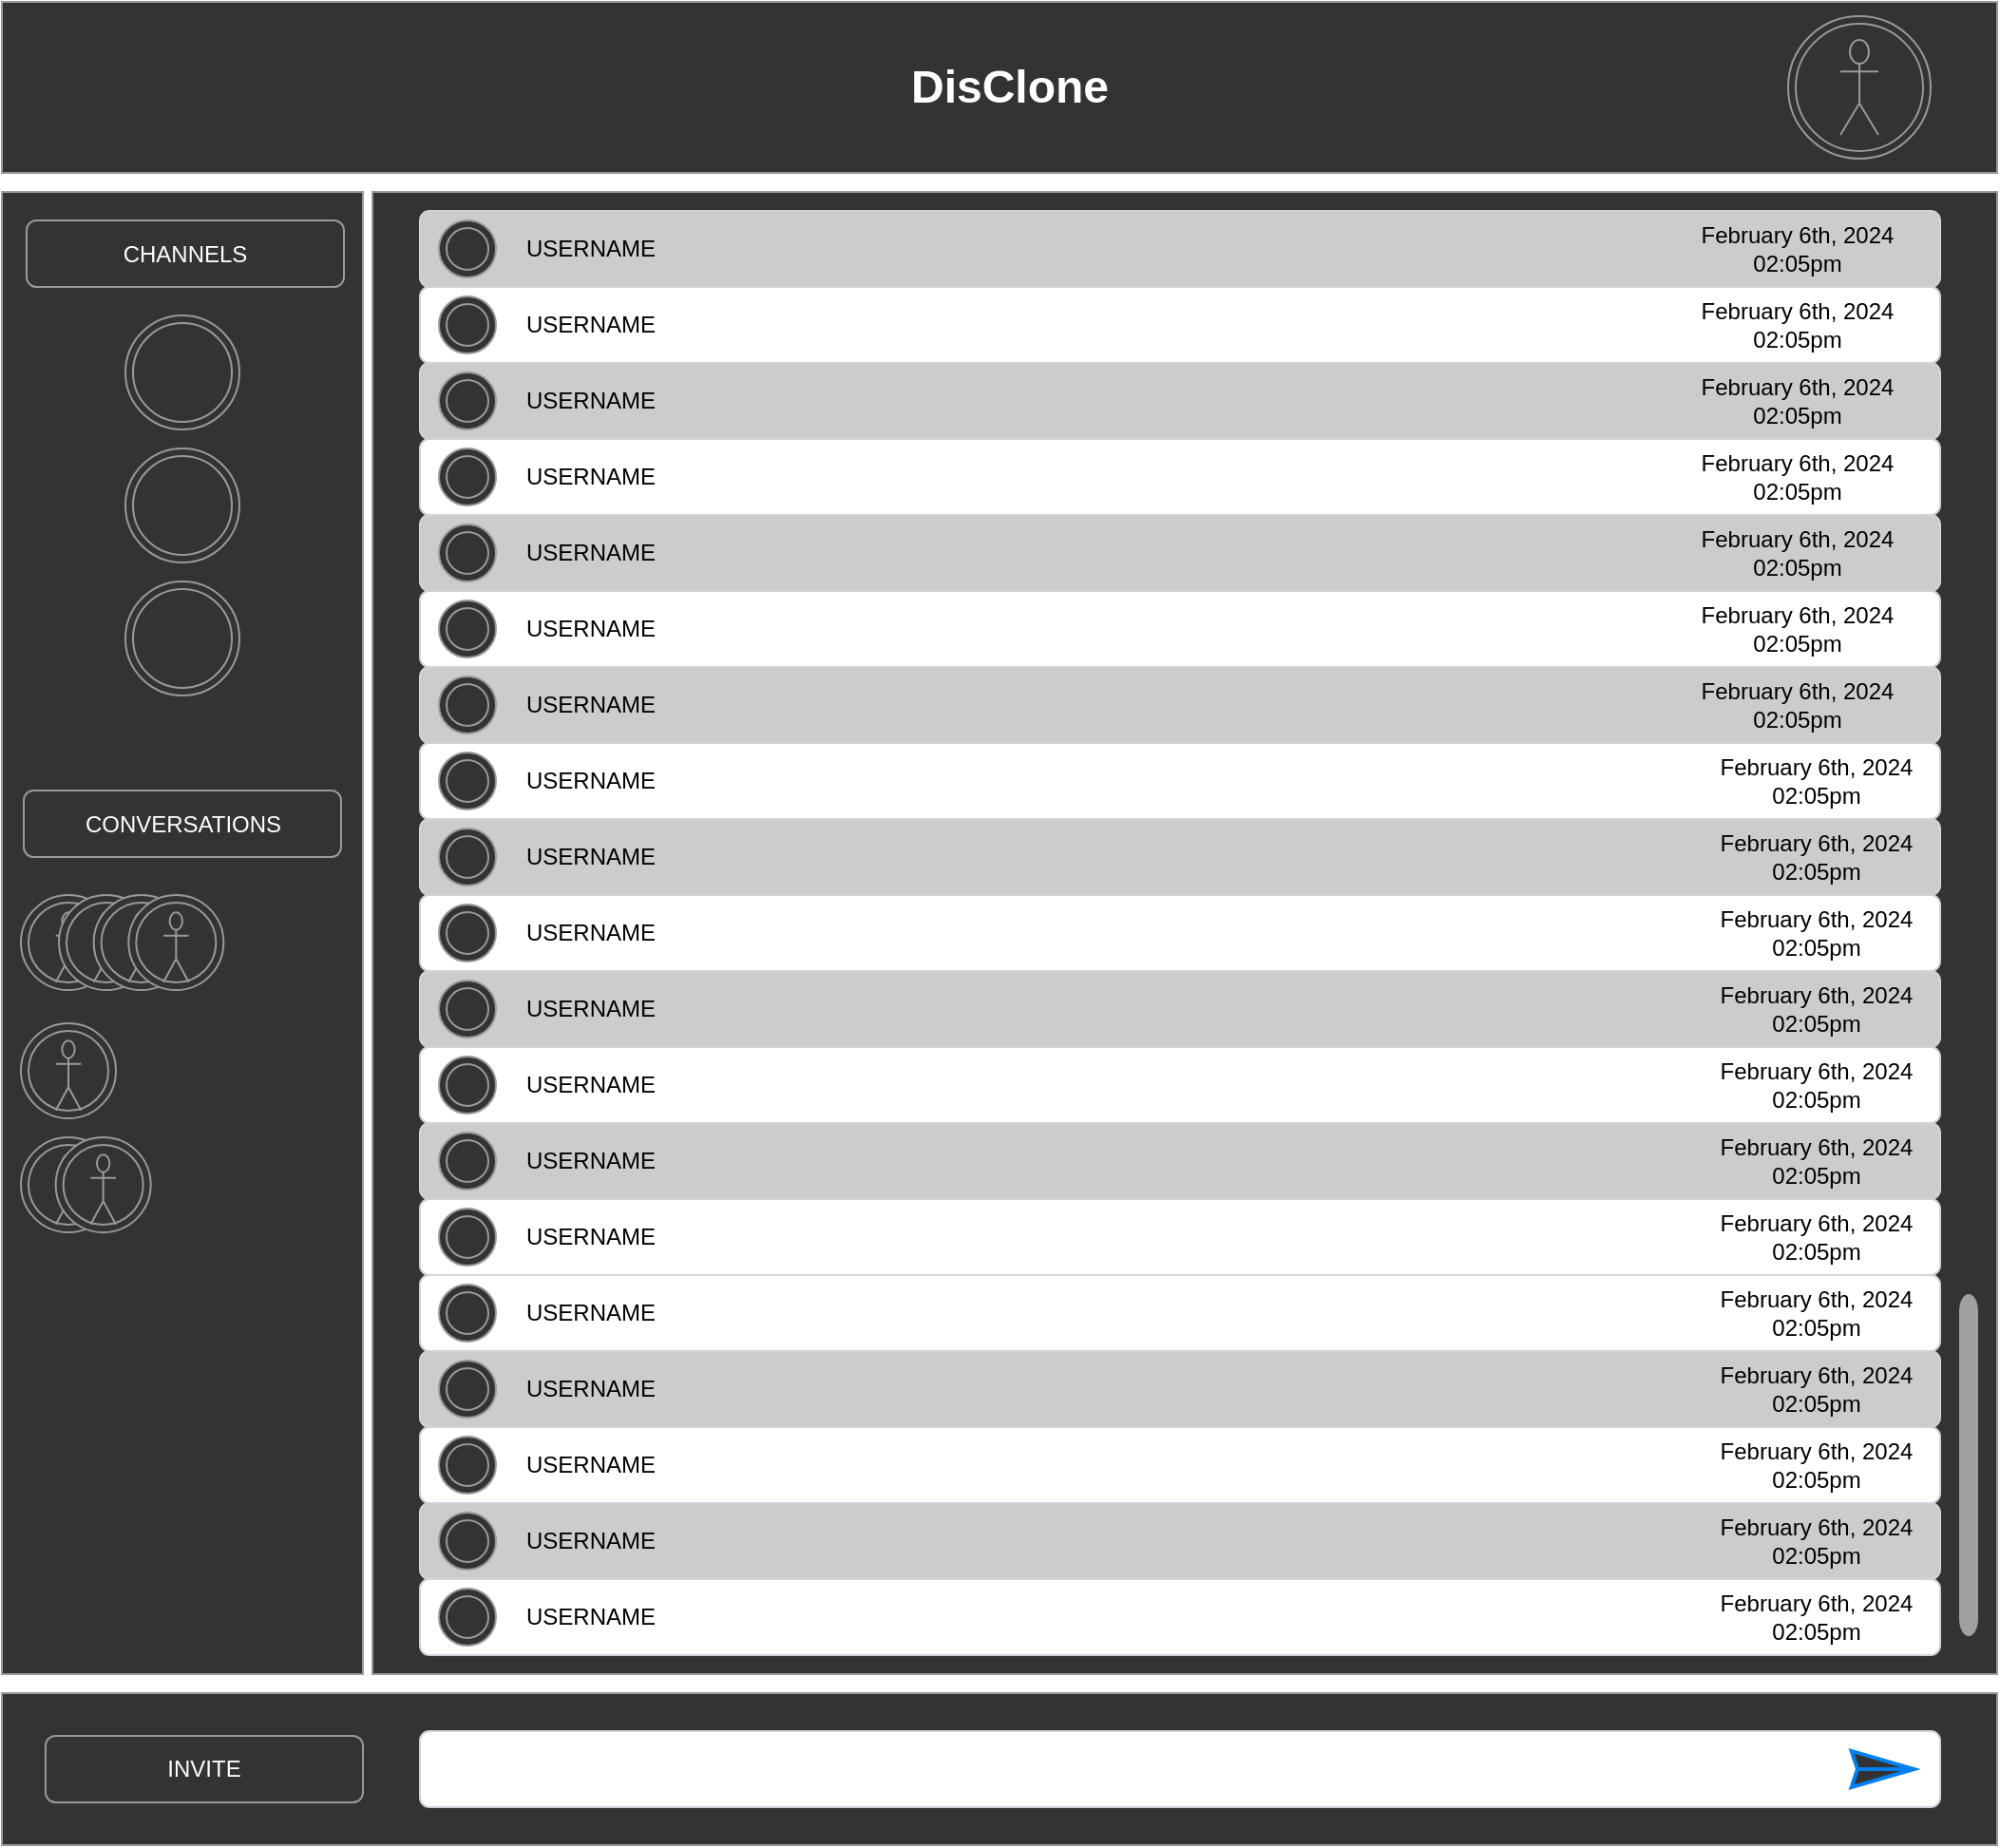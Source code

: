 <mxfile>
    <diagram id="7JCT6VPmBHSt-tSmqsZp" name="Page-1">
        <mxGraphModel dx="2424" dy="3237" grid="1" gridSize="10" guides="1" tooltips="1" connect="1" arrows="1" fold="1" page="1" pageScale="1" pageWidth="1200" pageHeight="1920" math="0" shadow="0">
            <root>
                <mxCell id="0"/>
                <mxCell id="1" parent="0"/>
                <mxCell id="115" value="" style="rounded=0;whiteSpace=wrap;html=1;shadow=0;glass=0;labelBackgroundColor=#000000;sketch=0;strokeColor=#999999;fontColor=#000000;fillColor=#333333;" parent="1" vertex="1">
                    <mxGeometry x="-80" y="440" width="1050" height="80" as="geometry"/>
                </mxCell>
                <mxCell id="37" value="" style="rounded=0;whiteSpace=wrap;html=1;strokeColor=#999999;fillColor=#333333;perimeterSpacing=0;glass=0;shadow=0;" parent="1" vertex="1">
                    <mxGeometry x="115" y="-350" width="855" height="780" as="geometry"/>
                </mxCell>
                <mxCell id="12" value="" style="html=1;shadow=0;dashed=0;shape=mxgraph.bootstrap.rrect;rSize=5;strokeColor=#CED4DA;html=1;whiteSpace=wrap;fillColor=#FFFFFF;fontColor=#7D868C;align=left;spacing=15;spacingLeft=40;fontSize=14;" parent="1" vertex="1">
                    <mxGeometry x="140" y="380" width="800" height="40" as="geometry"/>
                </mxCell>
                <mxCell id="15" value="" style="html=1;shadow=0;dashed=0;shape=mxgraph.bootstrap.rrect;rSize=5;strokeColor=#CED4DA;html=1;whiteSpace=wrap;fillColor=#CCCCCC;fontColor=#7D868C;align=left;spacing=15;spacingLeft=40;fontSize=14;" parent="1" vertex="1">
                    <mxGeometry x="140" y="340" width="800" height="40" as="geometry"/>
                </mxCell>
                <mxCell id="16" value="" style="html=1;shadow=0;dashed=0;shape=mxgraph.bootstrap.rrect;rSize=5;strokeColor=#CED4DA;html=1;whiteSpace=wrap;fillColor=#FFFFFF;fontColor=#7D868C;align=left;spacing=15;spacingLeft=40;fontSize=14;" parent="1" vertex="1">
                    <mxGeometry x="140" y="300" width="800" height="40" as="geometry"/>
                </mxCell>
                <mxCell id="17" value="" style="html=1;shadow=0;dashed=0;shape=mxgraph.bootstrap.rrect;rSize=5;strokeColor=#CED4DA;html=1;whiteSpace=wrap;fillColor=#FFFFFF;fontColor=#7D868C;align=left;spacing=15;spacingLeft=40;fontSize=14;" parent="1" vertex="1">
                    <mxGeometry x="140" y="220" width="800" height="40" as="geometry"/>
                </mxCell>
                <mxCell id="18" value="" style="html=1;shadow=0;dashed=0;shape=mxgraph.bootstrap.rrect;rSize=5;strokeColor=#CED4DA;html=1;whiteSpace=wrap;fillColor=#CCCCCC;fontColor=#7D868C;align=left;spacing=15;spacingLeft=40;fontSize=14;" parent="1" vertex="1">
                    <mxGeometry x="140" y="260" width="800" height="40" as="geometry"/>
                </mxCell>
                <mxCell id="19" value="" style="html=1;shadow=0;dashed=0;shape=mxgraph.bootstrap.rrect;rSize=5;strokeColor=#CED4DA;html=1;whiteSpace=wrap;fillColor=#CCCCCC;fontColor=#7D868C;align=left;spacing=15;spacingLeft=40;fontSize=14;" parent="1" vertex="1">
                    <mxGeometry x="140" y="140" width="800" height="40" as="geometry"/>
                </mxCell>
                <mxCell id="20" value="" style="html=1;shadow=0;dashed=0;shape=mxgraph.bootstrap.rrect;rSize=5;strokeColor=#CED4DA;html=1;whiteSpace=wrap;fillColor=#CCCCCC;fontColor=#7D868C;align=left;spacing=15;spacingLeft=40;fontSize=14;" parent="1" vertex="1">
                    <mxGeometry x="140" y="60" width="800" height="40" as="geometry"/>
                </mxCell>
                <mxCell id="21" value="" style="html=1;shadow=0;dashed=0;shape=mxgraph.bootstrap.rrect;rSize=5;strokeColor=#CED4DA;html=1;whiteSpace=wrap;fillColor=#CCCCCC;fontColor=#7D868C;align=left;spacing=15;spacingLeft=40;fontSize=14;" parent="1" vertex="1">
                    <mxGeometry x="140" y="-20" width="800" height="40" as="geometry"/>
                </mxCell>
                <mxCell id="22" value="" style="html=1;shadow=0;dashed=0;shape=mxgraph.bootstrap.rrect;rSize=5;strokeColor=#CED4DA;html=1;whiteSpace=wrap;fillColor=#CCCCCC;fontColor=#7D868C;align=left;spacing=15;spacingLeft=40;fontSize=14;" parent="1" vertex="1">
                    <mxGeometry x="140" y="-100" width="800" height="40" as="geometry"/>
                </mxCell>
                <mxCell id="23" value="" style="html=1;shadow=0;dashed=0;shape=mxgraph.bootstrap.rrect;rSize=5;strokeColor=#CED4DA;html=1;whiteSpace=wrap;fillColor=#CCCCCC;fontColor=#7D868C;align=left;spacing=15;spacingLeft=40;fontSize=14;" parent="1" vertex="1">
                    <mxGeometry x="140" y="-180" width="800" height="40" as="geometry"/>
                </mxCell>
                <mxCell id="24" value="" style="html=1;shadow=0;dashed=0;shape=mxgraph.bootstrap.rrect;rSize=5;strokeColor=#CED4DA;html=1;whiteSpace=wrap;fillColor=#CCCCCC;fontColor=#7D868C;align=left;spacing=15;spacingLeft=40;fontSize=14;" parent="1" vertex="1">
                    <mxGeometry x="140" y="-260" width="800" height="40" as="geometry"/>
                </mxCell>
                <mxCell id="25" value="" style="html=1;shadow=0;dashed=0;shape=mxgraph.bootstrap.rrect;rSize=5;strokeColor=#CED4DA;html=1;whiteSpace=wrap;fillColor=#CCCCCC;fontColor=#7D868C;align=left;spacing=15;spacingLeft=40;fontSize=14;" parent="1" vertex="1">
                    <mxGeometry x="140" y="-340" width="800" height="40" as="geometry"/>
                </mxCell>
                <mxCell id="26" value="" style="html=1;shadow=0;dashed=0;shape=mxgraph.bootstrap.rrect;rSize=5;strokeColor=#CED4DA;html=1;whiteSpace=wrap;fillColor=#FFFFFF;fontColor=#7D868C;align=left;spacing=15;spacingLeft=40;fontSize=14;" parent="1" vertex="1">
                    <mxGeometry x="140" y="180" width="800" height="40" as="geometry"/>
                </mxCell>
                <mxCell id="27" value="" style="html=1;shadow=0;dashed=0;shape=mxgraph.bootstrap.rrect;rSize=5;strokeColor=#CED4DA;html=1;whiteSpace=wrap;fillColor=#FFFFFF;fontColor=#7D868C;align=left;spacing=15;spacingLeft=40;fontSize=14;" parent="1" vertex="1">
                    <mxGeometry x="140" y="100" width="800" height="40" as="geometry"/>
                </mxCell>
                <mxCell id="28" value="" style="html=1;shadow=0;dashed=0;shape=mxgraph.bootstrap.rrect;rSize=5;strokeColor=#CED4DA;html=1;whiteSpace=wrap;fillColor=#FFFFFF;fontColor=#7D868C;align=left;spacing=15;spacingLeft=40;fontSize=14;" parent="1" vertex="1">
                    <mxGeometry x="140" y="20" width="800" height="40" as="geometry"/>
                </mxCell>
                <mxCell id="29" value="" style="html=1;shadow=0;dashed=0;shape=mxgraph.bootstrap.rrect;rSize=5;strokeColor=#CED4DA;html=1;whiteSpace=wrap;fillColor=#FFFFFF;fontColor=#7D868C;align=left;spacing=15;spacingLeft=40;fontSize=14;" parent="1" vertex="1">
                    <mxGeometry x="140" y="-60" width="800" height="40" as="geometry"/>
                </mxCell>
                <mxCell id="30" value="" style="html=1;shadow=0;dashed=0;shape=mxgraph.bootstrap.rrect;rSize=5;strokeColor=#CED4DA;html=1;whiteSpace=wrap;fillColor=#FFFFFF;fontColor=#7D868C;align=left;spacing=15;spacingLeft=40;fontSize=14;" parent="1" vertex="1">
                    <mxGeometry x="140" y="-140" width="800" height="40" as="geometry"/>
                </mxCell>
                <mxCell id="31" value="" style="html=1;shadow=0;dashed=0;shape=mxgraph.bootstrap.rrect;rSize=5;strokeColor=#CED4DA;html=1;whiteSpace=wrap;fillColor=#FFFFFF;fontColor=#7D868C;align=left;spacing=15;spacingLeft=40;fontSize=14;" parent="1" vertex="1">
                    <mxGeometry x="140" y="-220" width="800" height="40" as="geometry"/>
                </mxCell>
                <mxCell id="32" value="" style="html=1;shadow=0;dashed=0;shape=mxgraph.bootstrap.rrect;rSize=5;strokeColor=#CED4DA;html=1;whiteSpace=wrap;fillColor=#FFFFFF;fontColor=#7D868C;align=left;spacing=15;spacingLeft=40;fontSize=14;" parent="1" vertex="1">
                    <mxGeometry x="140" y="-300" width="800" height="40" as="geometry"/>
                </mxCell>
                <mxCell id="33" value="" style="html=1;verticalLabelPosition=bottom;labelBackgroundColor=#ffffff;verticalAlign=top;shadow=0;dashed=0;strokeWidth=2;shape=mxgraph.ios7.misc.scroll_(vertical);fillColor=#a0a0a0;strokeColor=#999999;" parent="1" vertex="1">
                    <mxGeometry x="950" y="230" width="10" height="180" as="geometry"/>
                </mxCell>
                <mxCell id="39" value="" style="html=1;shadow=0;dashed=0;shape=mxgraph.bootstrap.rrect;rSize=5;strokeColor=#CED4DA;html=1;whiteSpace=wrap;fillColor=#FFFFFF;fontColor=#7D868C;align=left;spacing=15;spacingLeft=40;fontSize=14;" parent="1" vertex="1">
                    <mxGeometry x="140" y="460" width="800" height="40" as="geometry"/>
                </mxCell>
                <mxCell id="40" value="" style="ellipse;shape=doubleEllipse;whiteSpace=wrap;html=1;aspect=fixed;rounded=0;shadow=0;glass=0;sketch=0;strokeColor=#999999;fillColor=#333333;" parent="1" vertex="1">
                    <mxGeometry x="150" y="385" width="30" height="30" as="geometry"/>
                </mxCell>
                <mxCell id="41" value="" style="ellipse;shape=doubleEllipse;whiteSpace=wrap;html=1;aspect=fixed;rounded=0;shadow=0;glass=0;sketch=0;strokeColor=#999999;fillColor=#333333;" parent="1" vertex="1">
                    <mxGeometry x="150" y="345" width="30" height="30" as="geometry"/>
                </mxCell>
                <mxCell id="42" value="" style="ellipse;shape=doubleEllipse;whiteSpace=wrap;html=1;aspect=fixed;rounded=0;shadow=0;glass=0;sketch=0;strokeColor=#999999;fillColor=#333333;" parent="1" vertex="1">
                    <mxGeometry x="150" y="305" width="30" height="30" as="geometry"/>
                </mxCell>
                <mxCell id="43" value="" style="ellipse;shape=doubleEllipse;whiteSpace=wrap;html=1;aspect=fixed;rounded=0;shadow=0;glass=0;sketch=0;strokeColor=#999999;fillColor=#333333;" parent="1" vertex="1">
                    <mxGeometry x="150" y="265" width="30" height="30" as="geometry"/>
                </mxCell>
                <mxCell id="44" value="" style="ellipse;shape=doubleEllipse;whiteSpace=wrap;html=1;aspect=fixed;rounded=0;shadow=0;glass=0;sketch=0;strokeColor=#999999;fillColor=#333333;" parent="1" vertex="1">
                    <mxGeometry x="150" y="225" width="30" height="30" as="geometry"/>
                </mxCell>
                <mxCell id="45" value="" style="ellipse;shape=doubleEllipse;whiteSpace=wrap;html=1;aspect=fixed;rounded=0;shadow=0;glass=0;sketch=0;strokeColor=#999999;fillColor=#333333;" parent="1" vertex="1">
                    <mxGeometry x="150" y="185" width="30" height="30" as="geometry"/>
                </mxCell>
                <mxCell id="52" value="" style="ellipse;shape=doubleEllipse;whiteSpace=wrap;html=1;aspect=fixed;rounded=0;shadow=0;glass=0;sketch=0;strokeColor=#999999;fillColor=#333333;" parent="1" vertex="1">
                    <mxGeometry x="150" y="145" width="30" height="30" as="geometry"/>
                </mxCell>
                <mxCell id="53" value="" style="ellipse;shape=doubleEllipse;whiteSpace=wrap;html=1;aspect=fixed;rounded=0;shadow=0;glass=0;sketch=0;strokeColor=#999999;fillColor=#333333;" parent="1" vertex="1">
                    <mxGeometry x="150" y="105" width="30" height="30" as="geometry"/>
                </mxCell>
                <mxCell id="54" value="" style="ellipse;shape=doubleEllipse;whiteSpace=wrap;html=1;aspect=fixed;rounded=0;shadow=0;glass=0;sketch=0;strokeColor=#999999;fillColor=#333333;" parent="1" vertex="1">
                    <mxGeometry x="150" y="65" width="30" height="30" as="geometry"/>
                </mxCell>
                <mxCell id="55" value="" style="ellipse;shape=doubleEllipse;whiteSpace=wrap;html=1;aspect=fixed;rounded=0;shadow=0;glass=0;sketch=0;strokeColor=#999999;fillColor=#333333;" parent="1" vertex="1">
                    <mxGeometry x="150" y="25" width="30" height="30" as="geometry"/>
                </mxCell>
                <mxCell id="56" value="" style="ellipse;shape=doubleEllipse;whiteSpace=wrap;html=1;aspect=fixed;rounded=0;shadow=0;glass=0;sketch=0;strokeColor=#999999;fillColor=#333333;" parent="1" vertex="1">
                    <mxGeometry x="150" y="-15" width="30" height="30" as="geometry"/>
                </mxCell>
                <mxCell id="57" value="" style="ellipse;shape=doubleEllipse;whiteSpace=wrap;html=1;aspect=fixed;rounded=0;shadow=0;glass=0;sketch=0;strokeColor=#999999;fillColor=#333333;" parent="1" vertex="1">
                    <mxGeometry x="150" y="-55" width="30" height="30" as="geometry"/>
                </mxCell>
                <mxCell id="58" value="" style="ellipse;shape=doubleEllipse;whiteSpace=wrap;html=1;aspect=fixed;rounded=0;shadow=0;glass=0;sketch=0;strokeColor=#999999;fillColor=#333333;" parent="1" vertex="1">
                    <mxGeometry x="150" y="-95" width="30" height="30" as="geometry"/>
                </mxCell>
                <mxCell id="59" value="" style="ellipse;shape=doubleEllipse;whiteSpace=wrap;html=1;aspect=fixed;rounded=0;shadow=0;glass=0;sketch=0;strokeColor=#999999;fillColor=#333333;" parent="1" vertex="1">
                    <mxGeometry x="150" y="-135" width="30" height="30" as="geometry"/>
                </mxCell>
                <mxCell id="60" value="" style="ellipse;shape=doubleEllipse;whiteSpace=wrap;html=1;aspect=fixed;rounded=0;shadow=0;glass=0;sketch=0;strokeColor=#999999;fillColor=#333333;" parent="1" vertex="1">
                    <mxGeometry x="150" y="-175" width="30" height="30" as="geometry"/>
                </mxCell>
                <mxCell id="61" value="" style="ellipse;shape=doubleEllipse;whiteSpace=wrap;html=1;aspect=fixed;rounded=0;shadow=0;glass=0;sketch=0;strokeColor=#999999;fillColor=#333333;" parent="1" vertex="1">
                    <mxGeometry x="150" y="-215" width="30" height="30" as="geometry"/>
                </mxCell>
                <mxCell id="62" value="" style="ellipse;shape=doubleEllipse;whiteSpace=wrap;html=1;aspect=fixed;rounded=0;shadow=0;glass=0;sketch=0;strokeColor=#999999;fillColor=#333333;" parent="1" vertex="1">
                    <mxGeometry x="150" y="-255" width="30" height="30" as="geometry"/>
                </mxCell>
                <mxCell id="63" value="" style="ellipse;shape=doubleEllipse;whiteSpace=wrap;html=1;aspect=fixed;rounded=0;shadow=0;glass=0;sketch=0;strokeColor=#999999;fillColor=#333333;" parent="1" vertex="1">
                    <mxGeometry x="150" y="-295" width="30" height="30" as="geometry"/>
                </mxCell>
                <mxCell id="64" value="" style="ellipse;shape=doubleEllipse;whiteSpace=wrap;html=1;aspect=fixed;rounded=0;shadow=0;glass=0;sketch=0;strokeColor=#999999;fillColor=#333333;" parent="1" vertex="1">
                    <mxGeometry x="150" y="-335" width="30" height="30" as="geometry"/>
                </mxCell>
                <mxCell id="65" value="&lt;font color=&quot;#000000&quot;&gt;USERNAME&lt;/font&gt;" style="text;html=1;align=center;verticalAlign=middle;whiteSpace=wrap;rounded=0;shadow=0;glass=0;sketch=0;" parent="1" vertex="1">
                    <mxGeometry x="190" y="385" width="80" height="30" as="geometry"/>
                </mxCell>
                <mxCell id="66" value="&lt;font color=&quot;#000000&quot;&gt;USERNAME&lt;/font&gt;" style="text;html=1;align=center;verticalAlign=middle;whiteSpace=wrap;rounded=0;shadow=0;glass=0;sketch=0;" parent="1" vertex="1">
                    <mxGeometry x="190" y="345" width="80" height="30" as="geometry"/>
                </mxCell>
                <mxCell id="67" value="&lt;font color=&quot;#000000&quot;&gt;USERNAME&lt;/font&gt;" style="text;html=1;align=center;verticalAlign=middle;whiteSpace=wrap;rounded=0;shadow=0;glass=0;sketch=0;" parent="1" vertex="1">
                    <mxGeometry x="190" y="305" width="80" height="30" as="geometry"/>
                </mxCell>
                <mxCell id="68" value="&lt;font color=&quot;#000000&quot;&gt;USERNAME&lt;/font&gt;" style="text;html=1;align=center;verticalAlign=middle;whiteSpace=wrap;rounded=0;shadow=0;glass=0;sketch=0;" parent="1" vertex="1">
                    <mxGeometry x="190" y="265" width="80" height="30" as="geometry"/>
                </mxCell>
                <mxCell id="69" value="&lt;font color=&quot;#000000&quot;&gt;USERNAME&lt;/font&gt;" style="text;html=1;align=center;verticalAlign=middle;whiteSpace=wrap;rounded=0;shadow=0;glass=0;sketch=0;" parent="1" vertex="1">
                    <mxGeometry x="190" y="225" width="80" height="30" as="geometry"/>
                </mxCell>
                <mxCell id="70" value="&lt;font color=&quot;#000000&quot;&gt;USERNAME&lt;/font&gt;" style="text;html=1;align=center;verticalAlign=middle;whiteSpace=wrap;rounded=0;shadow=0;glass=0;sketch=0;" parent="1" vertex="1">
                    <mxGeometry x="190" y="185" width="80" height="30" as="geometry"/>
                </mxCell>
                <mxCell id="71" value="&lt;font color=&quot;#000000&quot;&gt;USERNAME&lt;/font&gt;" style="text;html=1;align=center;verticalAlign=middle;whiteSpace=wrap;rounded=0;shadow=0;glass=0;sketch=0;" parent="1" vertex="1">
                    <mxGeometry x="190" y="145" width="80" height="30" as="geometry"/>
                </mxCell>
                <mxCell id="72" value="&lt;font color=&quot;#000000&quot;&gt;USERNAME&lt;/font&gt;" style="text;html=1;align=center;verticalAlign=middle;whiteSpace=wrap;rounded=0;shadow=0;glass=0;sketch=0;" parent="1" vertex="1">
                    <mxGeometry x="190" y="105" width="80" height="30" as="geometry"/>
                </mxCell>
                <mxCell id="73" value="&lt;font color=&quot;#000000&quot;&gt;USERNAME&lt;/font&gt;" style="text;html=1;align=center;verticalAlign=middle;whiteSpace=wrap;rounded=0;shadow=0;glass=0;sketch=0;" parent="1" vertex="1">
                    <mxGeometry x="190" y="65" width="80" height="30" as="geometry"/>
                </mxCell>
                <mxCell id="74" value="&lt;font color=&quot;#000000&quot;&gt;USERNAME&lt;/font&gt;" style="text;html=1;align=center;verticalAlign=middle;whiteSpace=wrap;rounded=0;shadow=0;glass=0;sketch=0;" parent="1" vertex="1">
                    <mxGeometry x="190" y="25" width="80" height="30" as="geometry"/>
                </mxCell>
                <mxCell id="75" value="&lt;font color=&quot;#000000&quot;&gt;USERNAME&lt;/font&gt;" style="text;html=1;align=center;verticalAlign=middle;whiteSpace=wrap;rounded=0;shadow=0;glass=0;sketch=0;" parent="1" vertex="1">
                    <mxGeometry x="190" y="-15" width="80" height="30" as="geometry"/>
                </mxCell>
                <mxCell id="76" value="&lt;font color=&quot;#000000&quot;&gt;USERNAME&lt;/font&gt;" style="text;html=1;align=center;verticalAlign=middle;whiteSpace=wrap;rounded=0;shadow=0;glass=0;sketch=0;" parent="1" vertex="1">
                    <mxGeometry x="190" y="-55" width="80" height="30" as="geometry"/>
                </mxCell>
                <mxCell id="77" value="&lt;font color=&quot;#000000&quot;&gt;USERNAME&lt;/font&gt;" style="text;html=1;align=center;verticalAlign=middle;whiteSpace=wrap;rounded=0;shadow=0;glass=0;sketch=0;" parent="1" vertex="1">
                    <mxGeometry x="190" y="-95" width="80" height="30" as="geometry"/>
                </mxCell>
                <mxCell id="78" value="&lt;font color=&quot;#000000&quot;&gt;USERNAME&lt;/font&gt;" style="text;html=1;align=center;verticalAlign=middle;whiteSpace=wrap;rounded=0;shadow=0;glass=0;sketch=0;" parent="1" vertex="1">
                    <mxGeometry x="190" y="-135" width="80" height="30" as="geometry"/>
                </mxCell>
                <mxCell id="79" value="&lt;font color=&quot;#000000&quot;&gt;USERNAME&lt;/font&gt;" style="text;html=1;align=center;verticalAlign=middle;whiteSpace=wrap;rounded=0;shadow=0;glass=0;sketch=0;" parent="1" vertex="1">
                    <mxGeometry x="190" y="-175" width="80" height="30" as="geometry"/>
                </mxCell>
                <mxCell id="80" value="&lt;font color=&quot;#000000&quot;&gt;USERNAME&lt;/font&gt;" style="text;html=1;align=center;verticalAlign=middle;whiteSpace=wrap;rounded=0;shadow=0;glass=0;sketch=0;" parent="1" vertex="1">
                    <mxGeometry x="190" y="-215" width="80" height="30" as="geometry"/>
                </mxCell>
                <mxCell id="81" value="&lt;font color=&quot;#000000&quot;&gt;USERNAME&lt;/font&gt;" style="text;html=1;align=center;verticalAlign=middle;whiteSpace=wrap;rounded=0;shadow=0;glass=0;sketch=0;" parent="1" vertex="1">
                    <mxGeometry x="190" y="-255" width="80" height="30" as="geometry"/>
                </mxCell>
                <mxCell id="82" value="&lt;font color=&quot;#000000&quot;&gt;USERNAME&lt;/font&gt;" style="text;html=1;align=center;verticalAlign=middle;whiteSpace=wrap;rounded=0;shadow=0;glass=0;sketch=0;" parent="1" vertex="1">
                    <mxGeometry x="190" y="-295" width="80" height="30" as="geometry"/>
                </mxCell>
                <mxCell id="83" value="&lt;font color=&quot;#000000&quot;&gt;USERNAME&lt;/font&gt;" style="text;html=1;align=center;verticalAlign=middle;whiteSpace=wrap;rounded=0;shadow=0;glass=0;sketch=0;" parent="1" vertex="1">
                    <mxGeometry x="190" y="-335" width="80" height="30" as="geometry"/>
                </mxCell>
                <mxCell id="84" value="&lt;font color=&quot;#000000&quot;&gt;February 6th, 2024 02:05pm&lt;/font&gt;" style="text;html=1;align=center;verticalAlign=middle;whiteSpace=wrap;rounded=0;shadow=0;glass=0;sketch=0;" parent="1" vertex="1">
                    <mxGeometry x="800" y="-335" width="130" height="30" as="geometry"/>
                </mxCell>
                <mxCell id="85" value="&lt;font color=&quot;#000000&quot;&gt;February 6th, 2024 02:05pm&lt;/font&gt;" style="text;html=1;align=center;verticalAlign=middle;whiteSpace=wrap;rounded=0;shadow=0;glass=0;sketch=0;" parent="1" vertex="1">
                    <mxGeometry x="800" y="-295" width="130" height="30" as="geometry"/>
                </mxCell>
                <mxCell id="86" value="&lt;font color=&quot;#000000&quot;&gt;February 6th, 2024 02:05pm&lt;/font&gt;" style="text;html=1;align=center;verticalAlign=middle;whiteSpace=wrap;rounded=0;shadow=0;glass=0;sketch=0;" parent="1" vertex="1">
                    <mxGeometry x="800" y="-255" width="130" height="30" as="geometry"/>
                </mxCell>
                <mxCell id="87" value="&lt;font color=&quot;#000000&quot;&gt;February 6th, 2024 02:05pm&lt;/font&gt;" style="text;html=1;align=center;verticalAlign=middle;whiteSpace=wrap;rounded=0;shadow=0;glass=0;sketch=0;" parent="1" vertex="1">
                    <mxGeometry x="800" y="-215" width="130" height="30" as="geometry"/>
                </mxCell>
                <mxCell id="88" value="&lt;font color=&quot;#000000&quot;&gt;February 6th, 2024 02:05pm&lt;/font&gt;" style="text;html=1;align=center;verticalAlign=middle;whiteSpace=wrap;rounded=0;shadow=0;glass=0;sketch=0;" parent="1" vertex="1">
                    <mxGeometry x="800" y="-175" width="130" height="30" as="geometry"/>
                </mxCell>
                <mxCell id="89" value="&lt;font color=&quot;#000000&quot;&gt;February 6th, 2024 02:05pm&lt;/font&gt;" style="text;html=1;align=center;verticalAlign=middle;whiteSpace=wrap;rounded=0;shadow=0;glass=0;sketch=0;" parent="1" vertex="1">
                    <mxGeometry x="800" y="-135" width="130" height="30" as="geometry"/>
                </mxCell>
                <mxCell id="90" value="&lt;font color=&quot;#000000&quot;&gt;February 6th, 2024 02:05pm&lt;/font&gt;" style="text;html=1;align=center;verticalAlign=middle;whiteSpace=wrap;rounded=0;shadow=0;glass=0;sketch=0;" parent="1" vertex="1">
                    <mxGeometry x="800" y="-95" width="130" height="30" as="geometry"/>
                </mxCell>
                <mxCell id="91" value="&lt;font color=&quot;#000000&quot;&gt;February 6th, 2024 02:05pm&lt;/font&gt;" style="text;html=1;align=center;verticalAlign=middle;whiteSpace=wrap;rounded=0;shadow=0;glass=0;sketch=0;" parent="1" vertex="1">
                    <mxGeometry x="810" y="-55" width="130" height="30" as="geometry"/>
                </mxCell>
                <mxCell id="92" value="&lt;font color=&quot;#000000&quot;&gt;February 6th, 2024 02:05pm&lt;/font&gt;" style="text;html=1;align=center;verticalAlign=middle;whiteSpace=wrap;rounded=0;shadow=0;glass=0;sketch=0;" parent="1" vertex="1">
                    <mxGeometry x="810" y="-15" width="130" height="30" as="geometry"/>
                </mxCell>
                <mxCell id="93" value="&lt;font color=&quot;#000000&quot;&gt;February 6th, 2024 02:05pm&lt;/font&gt;" style="text;html=1;align=center;verticalAlign=middle;whiteSpace=wrap;rounded=0;shadow=0;glass=0;sketch=0;" parent="1" vertex="1">
                    <mxGeometry x="810" y="25" width="130" height="30" as="geometry"/>
                </mxCell>
                <mxCell id="94" value="&lt;font color=&quot;#000000&quot;&gt;February 6th, 2024 02:05pm&lt;/font&gt;" style="text;html=1;align=center;verticalAlign=middle;whiteSpace=wrap;rounded=0;shadow=0;glass=0;sketch=0;" parent="1" vertex="1">
                    <mxGeometry x="810" y="65" width="130" height="30" as="geometry"/>
                </mxCell>
                <mxCell id="95" value="&lt;font color=&quot;#000000&quot;&gt;February 6th, 2024 02:05pm&lt;/font&gt;" style="text;html=1;align=center;verticalAlign=middle;whiteSpace=wrap;rounded=0;shadow=0;glass=0;sketch=0;" parent="1" vertex="1">
                    <mxGeometry x="810" y="105" width="130" height="30" as="geometry"/>
                </mxCell>
                <mxCell id="96" value="&lt;font color=&quot;#000000&quot;&gt;February 6th, 2024 02:05pm&lt;/font&gt;" style="text;html=1;align=center;verticalAlign=middle;whiteSpace=wrap;rounded=0;shadow=0;glass=0;sketch=0;" parent="1" vertex="1">
                    <mxGeometry x="810" y="145" width="130" height="30" as="geometry"/>
                </mxCell>
                <mxCell id="97" value="&lt;font color=&quot;#000000&quot;&gt;February 6th, 2024 02:05pm&lt;/font&gt;" style="text;html=1;align=center;verticalAlign=middle;whiteSpace=wrap;rounded=0;shadow=0;glass=0;sketch=0;" parent="1" vertex="1">
                    <mxGeometry x="810" y="185" width="130" height="30" as="geometry"/>
                </mxCell>
                <mxCell id="98" value="&lt;font color=&quot;#000000&quot;&gt;February 6th, 2024 02:05pm&lt;/font&gt;" style="text;html=1;align=center;verticalAlign=middle;whiteSpace=wrap;rounded=0;shadow=0;glass=0;sketch=0;" parent="1" vertex="1">
                    <mxGeometry x="810" y="225" width="130" height="30" as="geometry"/>
                </mxCell>
                <mxCell id="99" value="&lt;font color=&quot;#000000&quot;&gt;February 6th, 2024 02:05pm&lt;/font&gt;" style="text;html=1;align=center;verticalAlign=middle;whiteSpace=wrap;rounded=0;shadow=0;glass=0;sketch=0;" parent="1" vertex="1">
                    <mxGeometry x="810" y="265" width="130" height="30" as="geometry"/>
                </mxCell>
                <mxCell id="100" value="&lt;font color=&quot;#000000&quot;&gt;February 6th, 2024 02:05pm&lt;/font&gt;" style="text;html=1;align=center;verticalAlign=middle;whiteSpace=wrap;rounded=0;shadow=0;glass=0;sketch=0;" parent="1" vertex="1">
                    <mxGeometry x="810" y="305" width="130" height="30" as="geometry"/>
                </mxCell>
                <mxCell id="101" value="&lt;font color=&quot;#000000&quot;&gt;February 6th, 2024 02:05pm&lt;/font&gt;" style="text;html=1;align=center;verticalAlign=middle;whiteSpace=wrap;rounded=0;shadow=0;glass=0;sketch=0;" parent="1" vertex="1">
                    <mxGeometry x="810" y="345" width="130" height="30" as="geometry"/>
                </mxCell>
                <mxCell id="102" value="&lt;font color=&quot;#000000&quot;&gt;February 6th, 2024 02:05pm&lt;/font&gt;" style="text;html=1;align=center;verticalAlign=middle;whiteSpace=wrap;rounded=0;shadow=0;glass=0;sketch=0;" parent="1" vertex="1">
                    <mxGeometry x="810" y="385" width="130" height="30" as="geometry"/>
                </mxCell>
                <mxCell id="106" value="" style="rounded=0;whiteSpace=wrap;html=1;shadow=0;glass=0;labelBackgroundColor=#000000;sketch=0;strokeColor=#999999;fontColor=#000000;fillColor=#333333;" parent="1" vertex="1">
                    <mxGeometry x="-80" y="-350" width="190" height="780" as="geometry"/>
                </mxCell>
                <mxCell id="107" value="" style="rounded=0;whiteSpace=wrap;html=1;shadow=0;glass=0;labelBackgroundColor=#000000;sketch=0;strokeColor=#999999;fontColor=#000000;fillColor=#333333;" parent="1" vertex="1">
                    <mxGeometry x="-80" y="-450" width="1050" height="90" as="geometry"/>
                </mxCell>
                <mxCell id="117" value="" style="html=1;verticalLabelPosition=bottom;align=center;labelBackgroundColor=#ffffff;verticalAlign=top;strokeWidth=2;strokeColor=#0080F0;shadow=0;dashed=0;shape=mxgraph.ios7.icons.pointer;rounded=0;glass=0;sketch=0;fontColor=#000000;fillColor=#333333;rotation=45;" parent="1" vertex="1">
                    <mxGeometry x="890" y="465" width="30" height="30" as="geometry"/>
                </mxCell>
                <mxCell id="120" value="&lt;font color=&quot;#ffffff&quot;&gt;DisClone&lt;/font&gt;" style="text;strokeColor=none;fillColor=none;html=1;fontSize=24;fontStyle=1;verticalAlign=middle;align=center;rounded=0;shadow=0;glass=0;labelBackgroundColor=none;sketch=0;fontColor=#000000;" parent="1" vertex="1">
                    <mxGeometry x="400" y="-425" width="100" height="40" as="geometry"/>
                </mxCell>
                <mxCell id="122" value="" style="group" parent="1" vertex="1" connectable="0">
                    <mxGeometry x="860" y="-442.5" width="75" height="75" as="geometry"/>
                </mxCell>
                <mxCell id="118" value="" style="ellipse;shape=doubleEllipse;whiteSpace=wrap;html=1;aspect=fixed;rounded=0;shadow=0;glass=0;labelBackgroundColor=none;sketch=0;strokeColor=#999999;fontColor=#000000;fillColor=#333333;" parent="122" vertex="1">
                    <mxGeometry width="75" height="75" as="geometry"/>
                </mxCell>
                <mxCell id="119" value="" style="shape=umlActor;verticalLabelPosition=bottom;verticalAlign=top;html=1;outlineConnect=0;rounded=0;shadow=0;glass=0;labelBackgroundColor=none;sketch=0;strokeColor=#999999;fontColor=#000000;fillColor=#333333;" parent="122" vertex="1">
                    <mxGeometry x="27.5" y="12.5" width="20" height="50" as="geometry"/>
                </mxCell>
                <mxCell id="124" value="" style="group" parent="1" vertex="1" connectable="0">
                    <mxGeometry x="-70" y="20" width="50" height="55" as="geometry"/>
                </mxCell>
                <mxCell id="125" value="" style="ellipse;shape=doubleEllipse;whiteSpace=wrap;html=1;aspect=fixed;rounded=0;shadow=0;glass=0;labelBackgroundColor=none;sketch=0;strokeColor=#999999;fontColor=#000000;fillColor=#333333;" parent="124" vertex="1">
                    <mxGeometry width="50" height="50" as="geometry"/>
                </mxCell>
                <mxCell id="126" value="" style="shape=umlActor;verticalLabelPosition=bottom;verticalAlign=top;html=1;outlineConnect=0;rounded=0;shadow=0;glass=0;labelBackgroundColor=none;sketch=0;strokeColor=#999999;fontColor=#000000;fillColor=#333333;" parent="124" vertex="1">
                    <mxGeometry x="18.333" y="9.167" width="13.333" height="36.667" as="geometry"/>
                </mxCell>
                <mxCell id="133" value="" style="group" parent="1" vertex="1" connectable="0">
                    <mxGeometry x="-50" y="20" width="86.66" height="55" as="geometry"/>
                </mxCell>
                <mxCell id="134" value="" style="ellipse;shape=doubleEllipse;whiteSpace=wrap;html=1;aspect=fixed;rounded=0;shadow=0;glass=0;labelBackgroundColor=none;sketch=0;strokeColor=#999999;fontColor=#000000;fillColor=#333333;" parent="133" vertex="1">
                    <mxGeometry width="50" height="50" as="geometry"/>
                </mxCell>
                <mxCell id="135" value="" style="shape=umlActor;verticalLabelPosition=bottom;verticalAlign=top;html=1;outlineConnect=0;rounded=0;shadow=0;glass=0;labelBackgroundColor=none;sketch=0;strokeColor=#999999;fontColor=#000000;fillColor=#333333;" parent="133" vertex="1">
                    <mxGeometry x="18.333" y="9.167" width="13.333" height="36.667" as="geometry"/>
                </mxCell>
                <mxCell id="139" value="" style="group" parent="133" vertex="1" connectable="0">
                    <mxGeometry x="18.33" width="68.33" height="55" as="geometry"/>
                </mxCell>
                <mxCell id="140" value="" style="ellipse;shape=doubleEllipse;whiteSpace=wrap;html=1;aspect=fixed;rounded=0;shadow=0;glass=0;labelBackgroundColor=none;sketch=0;strokeColor=#999999;fontColor=#000000;fillColor=#333333;" parent="139" vertex="1">
                    <mxGeometry width="50" height="50" as="geometry"/>
                </mxCell>
                <mxCell id="141" value="" style="shape=umlActor;verticalLabelPosition=bottom;verticalAlign=top;html=1;outlineConnect=0;rounded=0;shadow=0;glass=0;labelBackgroundColor=none;sketch=0;strokeColor=#999999;fontColor=#000000;fillColor=#333333;" parent="139" vertex="1">
                    <mxGeometry x="18.333" y="9.167" width="13.333" height="36.667" as="geometry"/>
                </mxCell>
                <mxCell id="145" value="" style="group" parent="139" vertex="1" connectable="0">
                    <mxGeometry x="18.33" width="50" height="55" as="geometry"/>
                </mxCell>
                <mxCell id="146" value="" style="ellipse;shape=doubleEllipse;whiteSpace=wrap;html=1;aspect=fixed;rounded=0;shadow=0;glass=0;labelBackgroundColor=none;sketch=0;strokeColor=#999999;fontColor=#000000;fillColor=#333333;" parent="145" vertex="1">
                    <mxGeometry width="50" height="50" as="geometry"/>
                </mxCell>
                <mxCell id="147" value="" style="shape=umlActor;verticalLabelPosition=bottom;verticalAlign=top;html=1;outlineConnect=0;rounded=0;shadow=0;glass=0;labelBackgroundColor=none;sketch=0;strokeColor=#999999;fontColor=#000000;fillColor=#333333;" parent="145" vertex="1">
                    <mxGeometry x="18.333" y="9.167" width="13.333" height="36.667" as="geometry"/>
                </mxCell>
                <mxCell id="148" value="" style="group" parent="1" vertex="1" connectable="0">
                    <mxGeometry x="-70" y="87.5" width="50" height="55" as="geometry"/>
                </mxCell>
                <mxCell id="149" value="" style="ellipse;shape=doubleEllipse;whiteSpace=wrap;html=1;aspect=fixed;rounded=0;shadow=0;glass=0;labelBackgroundColor=none;sketch=0;strokeColor=#999999;fontColor=#000000;fillColor=#333333;" parent="148" vertex="1">
                    <mxGeometry width="50" height="50" as="geometry"/>
                </mxCell>
                <mxCell id="150" value="" style="shape=umlActor;verticalLabelPosition=bottom;verticalAlign=top;html=1;outlineConnect=0;rounded=0;shadow=0;glass=0;labelBackgroundColor=none;sketch=0;strokeColor=#999999;fontColor=#000000;fillColor=#333333;" parent="148" vertex="1">
                    <mxGeometry x="18.333" y="9.167" width="13.333" height="36.667" as="geometry"/>
                </mxCell>
                <mxCell id="151" value="" style="group" parent="1" vertex="1" connectable="0">
                    <mxGeometry x="-70" y="147.5" width="68.33" height="55" as="geometry"/>
                </mxCell>
                <mxCell id="152" value="" style="ellipse;shape=doubleEllipse;whiteSpace=wrap;html=1;aspect=fixed;rounded=0;shadow=0;glass=0;labelBackgroundColor=none;sketch=0;strokeColor=#999999;fontColor=#000000;fillColor=#333333;" parent="151" vertex="1">
                    <mxGeometry width="50" height="50" as="geometry"/>
                </mxCell>
                <mxCell id="153" value="" style="shape=umlActor;verticalLabelPosition=bottom;verticalAlign=top;html=1;outlineConnect=0;rounded=0;shadow=0;glass=0;labelBackgroundColor=none;sketch=0;strokeColor=#999999;fontColor=#000000;fillColor=#333333;" parent="151" vertex="1">
                    <mxGeometry x="18.333" y="9.167" width="13.333" height="36.667" as="geometry"/>
                </mxCell>
                <mxCell id="154" value="" style="group" parent="151" vertex="1" connectable="0">
                    <mxGeometry x="18.33" width="50" height="55" as="geometry"/>
                </mxCell>
                <mxCell id="155" value="" style="ellipse;shape=doubleEllipse;whiteSpace=wrap;html=1;aspect=fixed;rounded=0;shadow=0;glass=0;labelBackgroundColor=none;sketch=0;strokeColor=#999999;fontColor=#000000;fillColor=#333333;" parent="154" vertex="1">
                    <mxGeometry width="50" height="50" as="geometry"/>
                </mxCell>
                <mxCell id="156" value="" style="shape=umlActor;verticalLabelPosition=bottom;verticalAlign=top;html=1;outlineConnect=0;rounded=0;shadow=0;glass=0;labelBackgroundColor=none;sketch=0;strokeColor=#999999;fontColor=#000000;fillColor=#333333;" parent="154" vertex="1">
                    <mxGeometry x="18.333" y="9.167" width="13.333" height="36.667" as="geometry"/>
                </mxCell>
                <mxCell id="157" value="CHANNELS" style="rounded=1;whiteSpace=wrap;html=1;shadow=0;glass=0;labelBackgroundColor=none;sketch=0;strokeColor=#999999;fontColor=#FFFFFF;fillColor=#333333;" parent="1" vertex="1">
                    <mxGeometry x="-67" y="-335" width="167" height="35" as="geometry"/>
                </mxCell>
                <mxCell id="158" value="" style="ellipse;shape=doubleEllipse;whiteSpace=wrap;html=1;aspect=fixed;rounded=0;shadow=0;glass=0;labelBackgroundColor=none;sketch=0;strokeColor=#999999;fontColor=#FFFFFF;fillColor=#333333;" parent="1" vertex="1">
                    <mxGeometry x="-15" y="-285" width="60" height="60" as="geometry"/>
                </mxCell>
                <mxCell id="159" value="" style="ellipse;shape=doubleEllipse;whiteSpace=wrap;html=1;aspect=fixed;rounded=0;shadow=0;glass=0;labelBackgroundColor=none;sketch=0;strokeColor=#999999;fontColor=#FFFFFF;fillColor=#333333;" parent="1" vertex="1">
                    <mxGeometry x="-15" y="-215" width="60" height="60" as="geometry"/>
                </mxCell>
                <mxCell id="160" value="" style="ellipse;shape=doubleEllipse;whiteSpace=wrap;html=1;aspect=fixed;rounded=0;shadow=0;glass=0;labelBackgroundColor=none;sketch=0;strokeColor=#999999;fontColor=#FFFFFF;fillColor=#333333;" parent="1" vertex="1">
                    <mxGeometry x="-15" y="-145" width="60" height="60" as="geometry"/>
                </mxCell>
                <mxCell id="161" value="CONVERSATIONS" style="rounded=1;whiteSpace=wrap;html=1;shadow=0;glass=0;labelBackgroundColor=none;sketch=0;strokeColor=#999999;fontColor=#FFFFFF;fillColor=#333333;" parent="1" vertex="1">
                    <mxGeometry x="-68.5" y="-35" width="167" height="35" as="geometry"/>
                </mxCell>
                <mxCell id="162" value="INVITE" style="rounded=1;whiteSpace=wrap;html=1;shadow=0;glass=0;labelBackgroundColor=none;sketch=0;strokeColor=#999999;fontColor=#FFFFFF;fillColor=#333333;" parent="1" vertex="1">
                    <mxGeometry x="-57" y="462.5" width="167" height="35" as="geometry"/>
                </mxCell>
            </root>
        </mxGraphModel>
    </diagram>
</mxfile>
